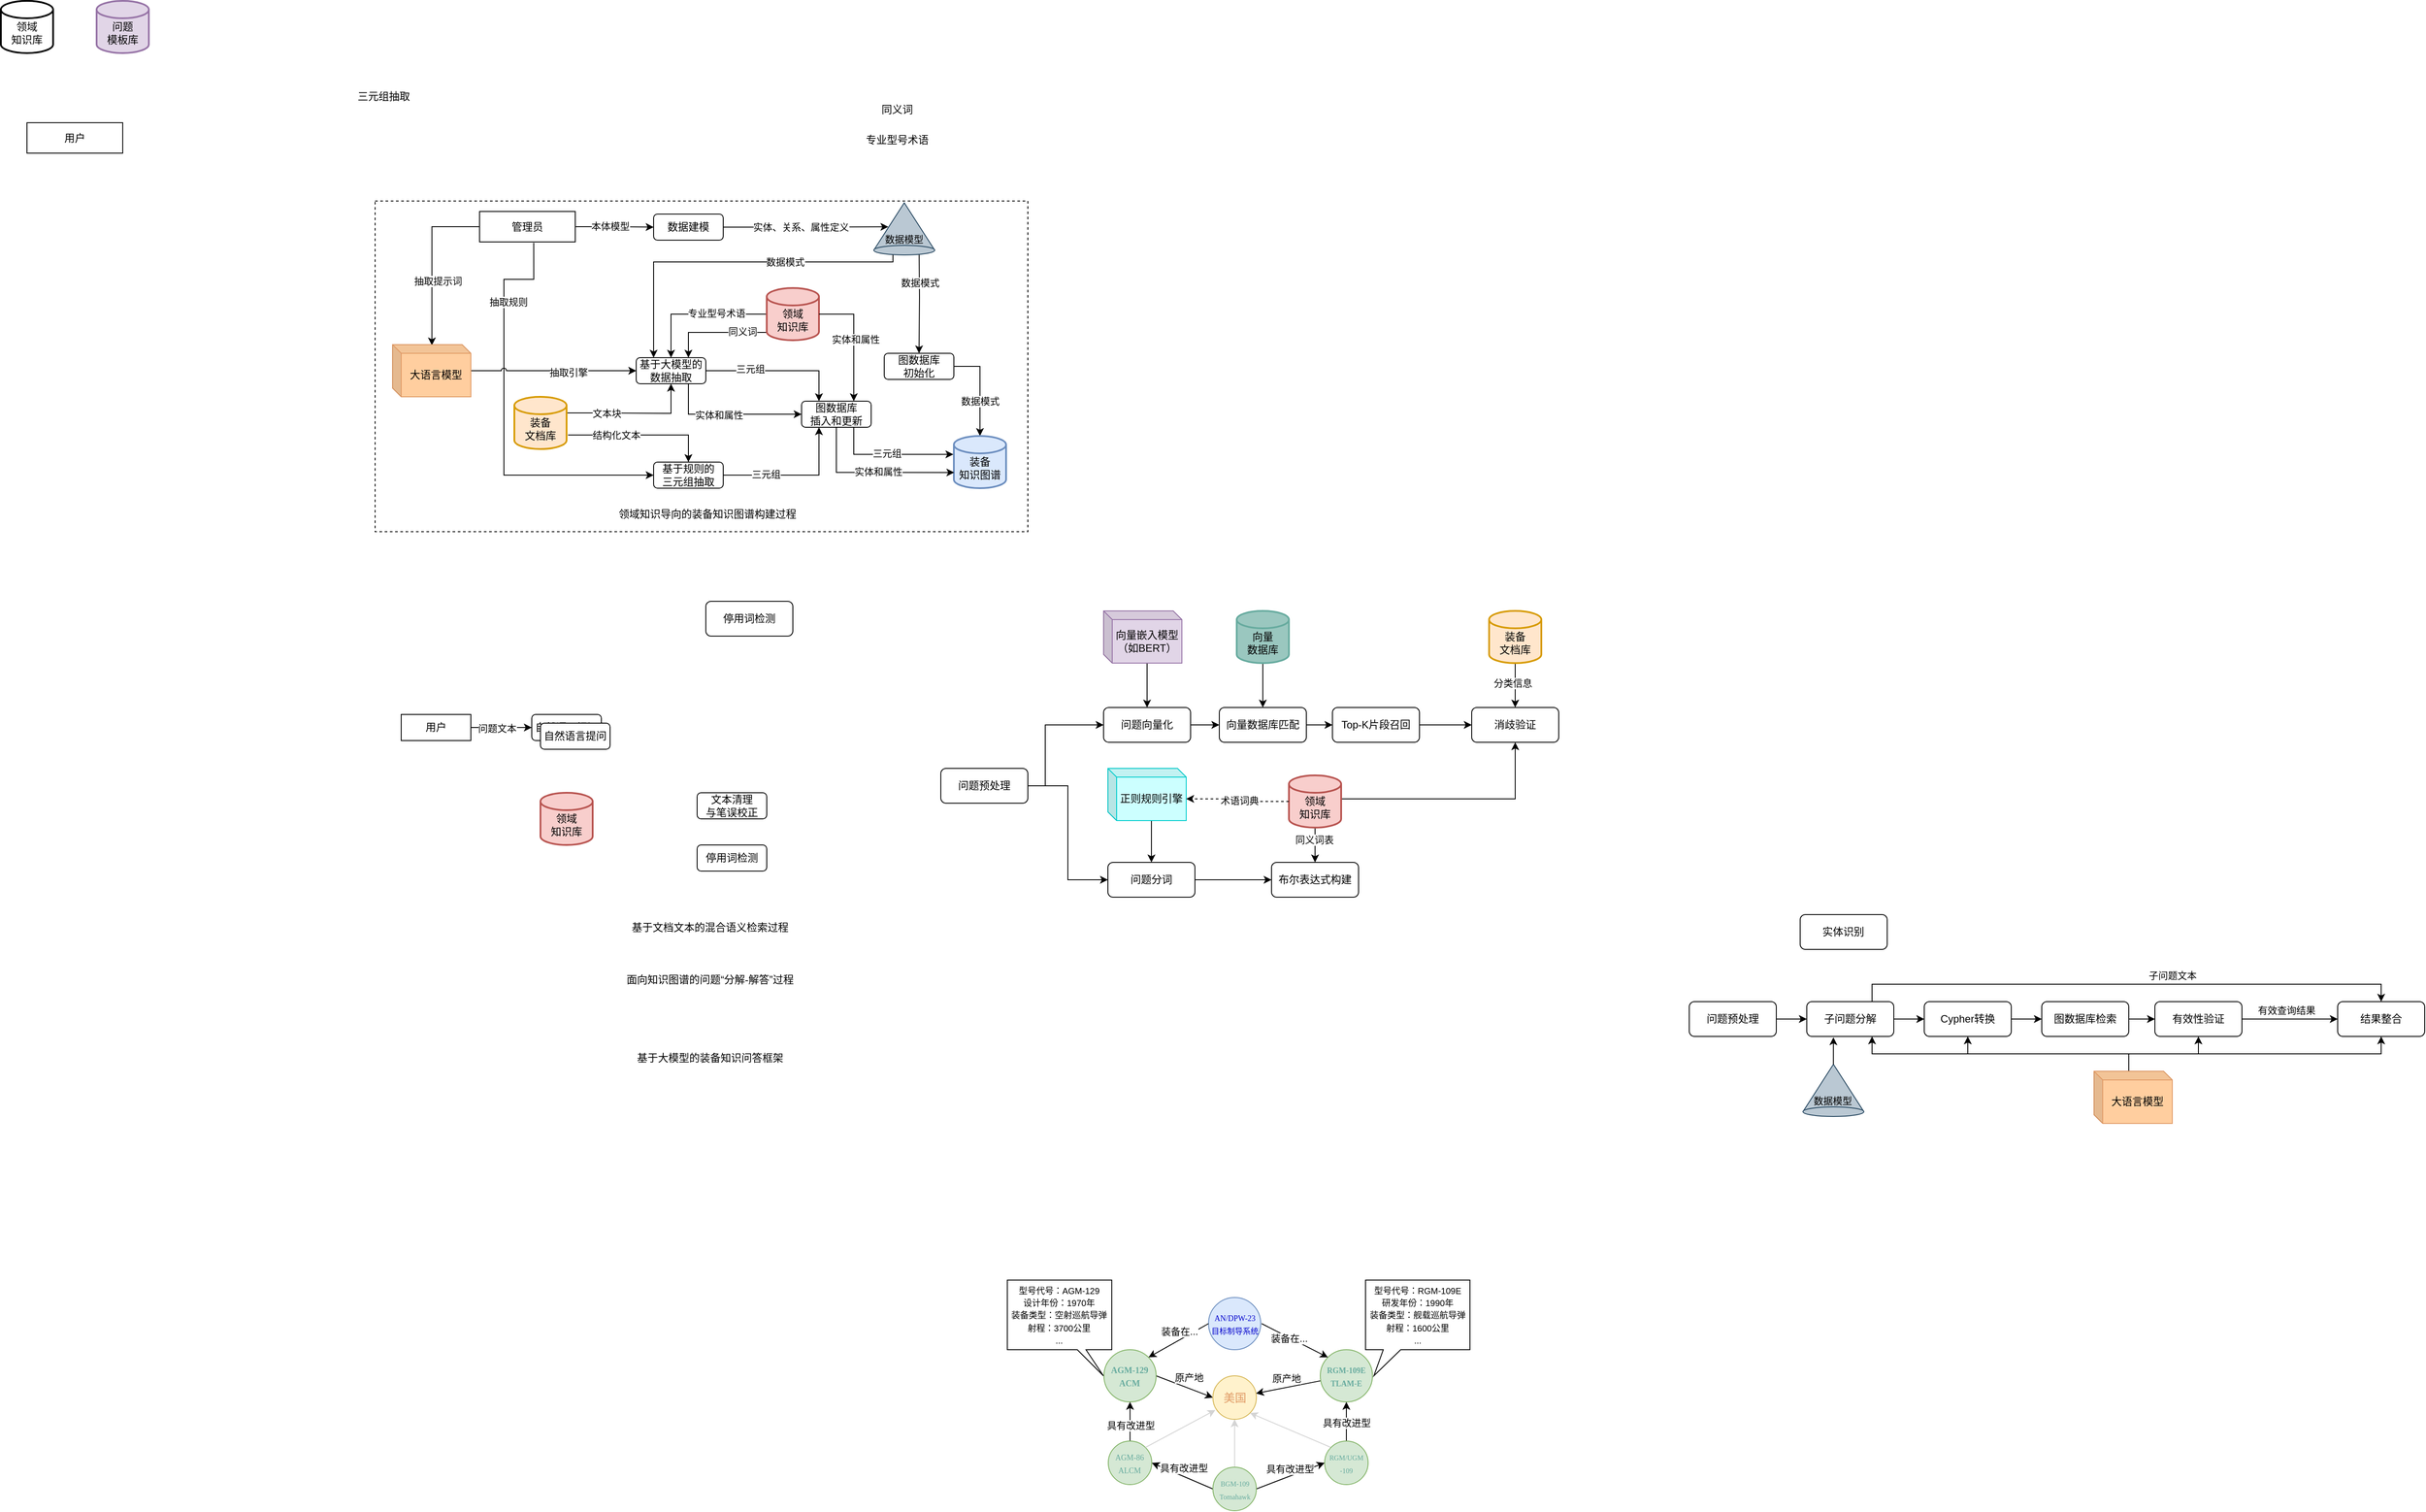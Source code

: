<mxfile version="26.1.1">
  <diagram name="第 1 页" id="mAQeCuffVy2qE_32JxzT">
    <mxGraphModel dx="1669" dy="523" grid="1" gridSize="10" guides="1" tooltips="1" connect="1" arrows="1" fold="1" page="1" pageScale="1" pageWidth="827" pageHeight="1169" math="0" shadow="0">
      <root>
        <mxCell id="0" />
        <mxCell id="1" parent="0" />
        <mxCell id="jH9_K3VRiRtCquy0PlLt-88" value="" style="rounded=0;whiteSpace=wrap;html=1;dashed=1;" parent="1" vertex="1">
          <mxGeometry x="-110" y="240" width="750" height="380" as="geometry" />
        </mxCell>
        <mxCell id="jH9_K3VRiRtCquy0PlLt-31" style="edgeStyle=orthogonalEdgeStyle;rounded=0;orthogonalLoop=1;jettySize=auto;html=1;exitX=0.5;exitY=0;exitDx=0;exitDy=0;exitPerimeter=0;" parent="1" edge="1">
          <mxGeometry relative="1" as="geometry">
            <mxPoint x="499.742" y="405" as="targetPoint" />
            <mxPoint x="500" y="405" as="sourcePoint" />
          </mxGeometry>
        </mxCell>
        <mxCell id="jH9_K3VRiRtCquy0PlLt-28" style="edgeStyle=orthogonalEdgeStyle;rounded=0;orthogonalLoop=1;jettySize=auto;html=1;exitX=0.75;exitY=1;exitDx=0;exitDy=0;entryX=0.5;entryY=0;entryDx=0;entryDy=0;" parent="1" target="jH9_K3VRiRtCquy0PlLt-34" edge="1">
          <mxGeometry relative="1" as="geometry">
            <mxPoint x="500" y="350" as="targetPoint" />
            <mxPoint x="515" y="285" as="sourcePoint" />
          </mxGeometry>
        </mxCell>
        <mxCell id="jH9_K3VRiRtCquy0PlLt-29" value="数据模式" style="edgeLabel;html=1;align=center;verticalAlign=middle;resizable=0;points=[];" parent="jH9_K3VRiRtCquy0PlLt-28" vertex="1" connectable="0">
          <mxGeometry x="-0.257" relative="1" as="geometry">
            <mxPoint as="offset" />
          </mxGeometry>
        </mxCell>
        <mxCell id="jH9_K3VRiRtCquy0PlLt-55" style="edgeStyle=orthogonalEdgeStyle;rounded=0;orthogonalLoop=1;jettySize=auto;html=1;exitX=0.25;exitY=1;exitDx=0;exitDy=0;" parent="1" target="jH9_K3VRiRtCquy0PlLt-37" edge="1">
          <mxGeometry relative="1" as="geometry">
            <Array as="points">
              <mxPoint x="485" y="310" />
              <mxPoint x="210" y="310" />
            </Array>
            <mxPoint x="485" y="285" as="sourcePoint" />
          </mxGeometry>
        </mxCell>
        <mxCell id="jH9_K3VRiRtCquy0PlLt-56" value="数据模式" style="edgeLabel;html=1;align=center;verticalAlign=middle;resizable=0;points=[];" parent="jH9_K3VRiRtCquy0PlLt-55" vertex="1" connectable="0">
          <mxGeometry x="0.169" y="-2" relative="1" as="geometry">
            <mxPoint x="90" y="2" as="offset" />
          </mxGeometry>
        </mxCell>
        <mxCell id="jH9_K3VRiRtCquy0PlLt-11" style="edgeStyle=orthogonalEdgeStyle;rounded=0;orthogonalLoop=1;jettySize=auto;html=1;exitX=1;exitY=0.5;exitDx=0;exitDy=0;entryX=0;entryY=0.5;entryDx=0;entryDy=0;" parent="1" source="jH9_K3VRiRtCquy0PlLt-8" target="jH9_K3VRiRtCquy0PlLt-9" edge="1">
          <mxGeometry relative="1" as="geometry" />
        </mxCell>
        <mxCell id="jH9_K3VRiRtCquy0PlLt-12" value="本体模型" style="edgeLabel;html=1;align=center;verticalAlign=middle;resizable=0;points=[];" parent="jH9_K3VRiRtCquy0PlLt-11" vertex="1" connectable="0">
          <mxGeometry x="-0.112" y="1" relative="1" as="geometry">
            <mxPoint as="offset" />
          </mxGeometry>
        </mxCell>
        <mxCell id="jH9_K3VRiRtCquy0PlLt-38" style="edgeStyle=orthogonalEdgeStyle;rounded=0;orthogonalLoop=1;jettySize=auto;html=1;exitX=0.566;exitY=1.027;exitDx=0;exitDy=0;entryX=0;entryY=0.5;entryDx=0;entryDy=0;exitPerimeter=0;" parent="1" source="jH9_K3VRiRtCquy0PlLt-8" target="jH9_K3VRiRtCquy0PlLt-36" edge="1">
          <mxGeometry relative="1" as="geometry">
            <Array as="points">
              <mxPoint x="72" y="330" />
              <mxPoint x="38" y="330" />
              <mxPoint x="38" y="555" />
            </Array>
          </mxGeometry>
        </mxCell>
        <mxCell id="jH9_K3VRiRtCquy0PlLt-39" value="抽取规则" style="edgeLabel;html=1;align=center;verticalAlign=middle;resizable=0;points=[];" parent="jH9_K3VRiRtCquy0PlLt-38" vertex="1" connectable="0">
          <mxGeometry x="-0.695" y="-2" relative="1" as="geometry">
            <mxPoint y="28" as="offset" />
          </mxGeometry>
        </mxCell>
        <mxCell id="jH9_K3VRiRtCquy0PlLt-52" style="edgeStyle=orthogonalEdgeStyle;rounded=0;orthogonalLoop=1;jettySize=auto;html=1;exitX=0;exitY=0.5;exitDx=0;exitDy=0;entryX=0.503;entryY=0.014;entryDx=0;entryDy=0;entryPerimeter=0;" parent="1" source="jH9_K3VRiRtCquy0PlLt-8" target="MLpCybdQ0Om36iigvZgF-69" edge="1">
          <mxGeometry relative="1" as="geometry">
            <Array as="points">
              <mxPoint x="-45" y="270" />
            </Array>
            <mxPoint x="-30" y="420" as="targetPoint" />
          </mxGeometry>
        </mxCell>
        <mxCell id="jH9_K3VRiRtCquy0PlLt-53" value="抽取提示词" style="edgeLabel;html=1;align=center;verticalAlign=middle;resizable=0;points=[];" parent="jH9_K3VRiRtCquy0PlLt-52" vertex="1" connectable="0">
          <mxGeometry x="-0.493" y="-1" relative="1" as="geometry">
            <mxPoint y="63" as="offset" />
          </mxGeometry>
        </mxCell>
        <mxCell id="jH9_K3VRiRtCquy0PlLt-8" value="管理员" style="rounded=0;whiteSpace=wrap;html=1;" parent="1" vertex="1">
          <mxGeometry x="10" y="252" width="110" height="35" as="geometry" />
        </mxCell>
        <mxCell id="jH9_K3VRiRtCquy0PlLt-16" style="edgeStyle=orthogonalEdgeStyle;rounded=0;orthogonalLoop=1;jettySize=auto;html=1;exitX=1;exitY=0.5;exitDx=0;exitDy=0;entryX=0.239;entryY=0.461;entryDx=0;entryDy=0;entryPerimeter=0;" parent="1" source="jH9_K3VRiRtCquy0PlLt-9" target="MLpCybdQ0Om36iigvZgF-71" edge="1">
          <mxGeometry relative="1" as="geometry">
            <mxPoint x="460" y="270" as="targetPoint" />
          </mxGeometry>
        </mxCell>
        <mxCell id="jH9_K3VRiRtCquy0PlLt-17" value="实体、关系、属性定义" style="edgeLabel;html=1;align=center;verticalAlign=middle;resizable=0;points=[];" parent="jH9_K3VRiRtCquy0PlLt-16" vertex="1" connectable="0">
          <mxGeometry x="-0.096" y="-1" relative="1" as="geometry">
            <mxPoint x="3" y="-1" as="offset" />
          </mxGeometry>
        </mxCell>
        <mxCell id="jH9_K3VRiRtCquy0PlLt-9" value="数据建模" style="rounded=1;whiteSpace=wrap;html=1;" parent="1" vertex="1">
          <mxGeometry x="210" y="255" width="80" height="30" as="geometry" />
        </mxCell>
        <mxCell id="jH9_K3VRiRtCquy0PlLt-40" style="edgeStyle=orthogonalEdgeStyle;rounded=0;orthogonalLoop=1;jettySize=auto;html=1;exitX=1.028;exitY=0.732;exitDx=0;exitDy=0;exitPerimeter=0;" parent="1" source="jH9_K3VRiRtCquy0PlLt-10" target="jH9_K3VRiRtCquy0PlLt-36" edge="1">
          <mxGeometry relative="1" as="geometry" />
        </mxCell>
        <mxCell id="jH9_K3VRiRtCquy0PlLt-41" value="结构化文本" style="edgeLabel;html=1;align=center;verticalAlign=middle;resizable=0;points=[];" parent="jH9_K3VRiRtCquy0PlLt-40" vertex="1" connectable="0">
          <mxGeometry x="-0.632" y="2" relative="1" as="geometry">
            <mxPoint x="24" y="2" as="offset" />
          </mxGeometry>
        </mxCell>
        <mxCell id="jH9_K3VRiRtCquy0PlLt-50" style="edgeStyle=orthogonalEdgeStyle;rounded=0;orthogonalLoop=1;jettySize=auto;html=1;exitX=1.007;exitY=0.308;exitDx=0;exitDy=0;exitPerimeter=0;entryX=0.5;entryY=1;entryDx=0;entryDy=0;" parent="1" source="jH9_K3VRiRtCquy0PlLt-10" target="jH9_K3VRiRtCquy0PlLt-37" edge="1">
          <mxGeometry relative="1" as="geometry">
            <Array as="points">
              <mxPoint x="150" y="484" />
              <mxPoint x="230" y="484" />
            </Array>
          </mxGeometry>
        </mxCell>
        <mxCell id="jH9_K3VRiRtCquy0PlLt-51" value="文本块" style="edgeLabel;html=1;align=center;verticalAlign=middle;resizable=0;points=[];" parent="jH9_K3VRiRtCquy0PlLt-50" vertex="1" connectable="0">
          <mxGeometry x="-0.413" relative="1" as="geometry">
            <mxPoint as="offset" />
          </mxGeometry>
        </mxCell>
        <mxCell id="jH9_K3VRiRtCquy0PlLt-10" value="&lt;div&gt;&lt;br&gt;&lt;/div&gt;&lt;div&gt;装备&lt;/div&gt;文档库" style="strokeWidth=2;html=1;shape=mxgraph.flowchart.database;whiteSpace=wrap;fillColor=#ffe6cc;strokeColor=#d79b00;" parent="1" vertex="1">
          <mxGeometry x="50" y="465" width="60" height="60" as="geometry" />
        </mxCell>
        <mxCell id="jH9_K3VRiRtCquy0PlLt-66" style="edgeStyle=orthogonalEdgeStyle;rounded=0;orthogonalLoop=1;jettySize=auto;html=1;exitX=0;exitY=0.85;exitDx=0;exitDy=0;exitPerimeter=0;entryX=0.75;entryY=0;entryDx=0;entryDy=0;" parent="1" source="jH9_K3VRiRtCquy0PlLt-18" target="jH9_K3VRiRtCquy0PlLt-37" edge="1">
          <mxGeometry relative="1" as="geometry" />
        </mxCell>
        <mxCell id="jH9_K3VRiRtCquy0PlLt-67" value="同义词" style="edgeLabel;html=1;align=center;verticalAlign=middle;resizable=0;points=[];" parent="jH9_K3VRiRtCquy0PlLt-66" vertex="1" connectable="0">
          <mxGeometry x="-0.52" y="-1" relative="1" as="geometry">
            <mxPoint as="offset" />
          </mxGeometry>
        </mxCell>
        <mxCell id="jH9_K3VRiRtCquy0PlLt-68" style="edgeStyle=orthogonalEdgeStyle;rounded=0;orthogonalLoop=1;jettySize=auto;html=1;exitX=0;exitY=0.5;exitDx=0;exitDy=0;exitPerimeter=0;entryX=0.5;entryY=0;entryDx=0;entryDy=0;" parent="1" source="jH9_K3VRiRtCquy0PlLt-18" target="jH9_K3VRiRtCquy0PlLt-37" edge="1">
          <mxGeometry relative="1" as="geometry" />
        </mxCell>
        <mxCell id="jH9_K3VRiRtCquy0PlLt-69" value="专业型号术语" style="edgeLabel;html=1;align=center;verticalAlign=middle;resizable=0;points=[];" parent="jH9_K3VRiRtCquy0PlLt-68" vertex="1" connectable="0">
          <mxGeometry x="-0.013" y="-3" relative="1" as="geometry">
            <mxPoint x="21" y="2" as="offset" />
          </mxGeometry>
        </mxCell>
        <mxCell id="jH9_K3VRiRtCquy0PlLt-18" value="&lt;div&gt;&lt;br&gt;&lt;/div&gt;&lt;div&gt;领域&lt;/div&gt;&lt;div&gt;知识库&lt;/div&gt;" style="strokeWidth=2;html=1;shape=mxgraph.flowchart.database;whiteSpace=wrap;fillColor=#f8cecc;strokeColor=#b85450;" parent="1" vertex="1">
          <mxGeometry x="340" y="340" width="60" height="60" as="geometry" />
        </mxCell>
        <mxCell id="jH9_K3VRiRtCquy0PlLt-19" value="同义词" style="text;html=1;align=center;verticalAlign=middle;whiteSpace=wrap;rounded=0;" parent="1" vertex="1">
          <mxGeometry x="460" y="120" width="60" height="30" as="geometry" />
        </mxCell>
        <mxCell id="jH9_K3VRiRtCquy0PlLt-20" value="专业型号术语" style="text;html=1;align=center;verticalAlign=middle;whiteSpace=wrap;rounded=0;" parent="1" vertex="1">
          <mxGeometry x="450" y="155" width="80" height="30" as="geometry" />
        </mxCell>
        <mxCell id="jH9_K3VRiRtCquy0PlLt-21" value="&lt;div&gt;&lt;br&gt;&lt;/div&gt;&lt;div&gt;领域&lt;/div&gt;&lt;div&gt;知识库&lt;/div&gt;" style="strokeWidth=2;html=1;shape=mxgraph.flowchart.database;whiteSpace=wrap;" parent="1" vertex="1">
          <mxGeometry x="-540" y="10" width="60" height="60" as="geometry" />
        </mxCell>
        <mxCell id="jH9_K3VRiRtCquy0PlLt-27" value="三元组抽取" style="text;html=1;align=center;verticalAlign=middle;whiteSpace=wrap;rounded=0;" parent="1" vertex="1">
          <mxGeometry x="-140" y="105" width="80" height="30" as="geometry" />
        </mxCell>
        <mxCell id="jH9_K3VRiRtCquy0PlLt-30" value="&lt;div&gt;&lt;br&gt;&lt;/div&gt;&lt;div&gt;&lt;span style=&quot;background-color: transparent; color: light-dark(rgb(0, 0, 0), rgb(255, 255, 255));&quot;&gt;问题&lt;/span&gt;&lt;/div&gt;&lt;div&gt;&lt;span style=&quot;background-color: transparent; color: light-dark(rgb(0, 0, 0), rgb(255, 255, 255));&quot;&gt;模板库&lt;/span&gt;&lt;/div&gt;" style="strokeWidth=2;html=1;shape=mxgraph.flowchart.database;whiteSpace=wrap;fillColor=#e1d5e7;strokeColor=#9673a6;" parent="1" vertex="1">
          <mxGeometry x="-430" y="10" width="60" height="60" as="geometry" />
        </mxCell>
        <mxCell id="jH9_K3VRiRtCquy0PlLt-34" value="图数据库&lt;div&gt;初始化&lt;/div&gt;" style="rounded=1;whiteSpace=wrap;html=1;" parent="1" vertex="1">
          <mxGeometry x="475" y="415" width="80" height="30" as="geometry" />
        </mxCell>
        <mxCell id="jH9_K3VRiRtCquy0PlLt-36" value="基于规则的&lt;div&gt;三元组抽取&lt;/div&gt;" style="rounded=1;whiteSpace=wrap;html=1;" parent="1" vertex="1">
          <mxGeometry x="210" y="540" width="80" height="30" as="geometry" />
        </mxCell>
        <mxCell id="jH9_K3VRiRtCquy0PlLt-37" value="基于大模型的&lt;div&gt;数据抽取&lt;/div&gt;" style="rounded=1;whiteSpace=wrap;html=1;" parent="1" vertex="1">
          <mxGeometry x="190" y="420" width="80" height="30" as="geometry" />
        </mxCell>
        <mxCell id="jH9_K3VRiRtCquy0PlLt-72" style="edgeStyle=orthogonalEdgeStyle;rounded=0;orthogonalLoop=1;jettySize=auto;html=1;entryX=0;entryY=0.5;entryDx=0;entryDy=0;jumpStyle=arc;" parent="1" source="MLpCybdQ0Om36iigvZgF-69" target="jH9_K3VRiRtCquy0PlLt-37" edge="1">
          <mxGeometry relative="1" as="geometry">
            <mxPoint x="-10" y="435" as="sourcePoint" />
          </mxGeometry>
        </mxCell>
        <mxCell id="jH9_K3VRiRtCquy0PlLt-73" value="抽取引擎" style="edgeLabel;html=1;align=center;verticalAlign=middle;resizable=0;points=[];" parent="jH9_K3VRiRtCquy0PlLt-72" vertex="1" connectable="0">
          <mxGeometry x="0.177" y="-2" relative="1" as="geometry">
            <mxPoint as="offset" />
          </mxGeometry>
        </mxCell>
        <mxCell id="jH9_K3VRiRtCquy0PlLt-57" style="edgeStyle=orthogonalEdgeStyle;rounded=0;orthogonalLoop=1;jettySize=auto;html=1;exitX=1;exitY=0.5;exitDx=0;exitDy=0;entryX=0.25;entryY=1;entryDx=0;entryDy=0;" parent="1" source="jH9_K3VRiRtCquy0PlLt-36" target="jH9_K3VRiRtCquy0PlLt-74" edge="1">
          <mxGeometry relative="1" as="geometry">
            <mxPoint x="424.16" y="512.24" as="targetPoint" />
          </mxGeometry>
        </mxCell>
        <mxCell id="jH9_K3VRiRtCquy0PlLt-62" value="三元组" style="edgeLabel;html=1;align=center;verticalAlign=middle;resizable=0;points=[];" parent="jH9_K3VRiRtCquy0PlLt-57" vertex="1" connectable="0">
          <mxGeometry x="-0.414" y="1" relative="1" as="geometry">
            <mxPoint as="offset" />
          </mxGeometry>
        </mxCell>
        <mxCell id="jH9_K3VRiRtCquy0PlLt-58" style="edgeStyle=orthogonalEdgeStyle;rounded=0;orthogonalLoop=1;jettySize=auto;html=1;exitX=1;exitY=0.5;exitDx=0;exitDy=0;entryX=0.25;entryY=0;entryDx=0;entryDy=0;" parent="1" source="jH9_K3VRiRtCquy0PlLt-37" target="jH9_K3VRiRtCquy0PlLt-74" edge="1">
          <mxGeometry relative="1" as="geometry">
            <mxPoint x="422.9" y="458.48" as="targetPoint" />
            <Array as="points">
              <mxPoint x="400" y="435" />
            </Array>
          </mxGeometry>
        </mxCell>
        <mxCell id="jH9_K3VRiRtCquy0PlLt-59" value="三元组" style="edgeLabel;html=1;align=center;verticalAlign=middle;resizable=0;points=[];" parent="jH9_K3VRiRtCquy0PlLt-58" vertex="1" connectable="0">
          <mxGeometry x="-0.39" y="2" relative="1" as="geometry">
            <mxPoint as="offset" />
          </mxGeometry>
        </mxCell>
        <mxCell id="jH9_K3VRiRtCquy0PlLt-60" style="edgeStyle=orthogonalEdgeStyle;rounded=0;orthogonalLoop=1;jettySize=auto;html=1;exitX=0.75;exitY=1;exitDx=0;exitDy=0;entryX=0;entryY=0.5;entryDx=0;entryDy=0;" parent="1" source="jH9_K3VRiRtCquy0PlLt-37" target="jH9_K3VRiRtCquy0PlLt-74" edge="1">
          <mxGeometry relative="1" as="geometry">
            <mxPoint x="390" y="485" as="targetPoint" />
            <Array as="points">
              <mxPoint x="250" y="485" />
            </Array>
          </mxGeometry>
        </mxCell>
        <mxCell id="jH9_K3VRiRtCquy0PlLt-61" value="实体和属性" style="edgeLabel;html=1;align=center;verticalAlign=middle;resizable=0;points=[];" parent="jH9_K3VRiRtCquy0PlLt-60" vertex="1" connectable="0">
          <mxGeometry x="-0.149" y="-1" relative="1" as="geometry">
            <mxPoint as="offset" />
          </mxGeometry>
        </mxCell>
        <mxCell id="jH9_K3VRiRtCquy0PlLt-63" style="edgeStyle=orthogonalEdgeStyle;rounded=0;orthogonalLoop=1;jettySize=auto;html=1;exitX=1;exitY=0.5;exitDx=0;exitDy=0;entryX=0.5;entryY=0;entryDx=0;entryDy=0;entryPerimeter=0;" parent="1" source="jH9_K3VRiRtCquy0PlLt-34" target="jH9_K3VRiRtCquy0PlLt-75" edge="1">
          <mxGeometry relative="1" as="geometry">
            <mxPoint x="470" y="485" as="targetPoint" />
          </mxGeometry>
        </mxCell>
        <mxCell id="jH9_K3VRiRtCquy0PlLt-64" value="数据模式" style="edgeLabel;html=1;align=center;verticalAlign=middle;resizable=0;points=[];" parent="jH9_K3VRiRtCquy0PlLt-63" vertex="1" connectable="0">
          <mxGeometry x="-0.527" relative="1" as="geometry">
            <mxPoint x="4" y="40" as="offset" />
          </mxGeometry>
        </mxCell>
        <mxCell id="jH9_K3VRiRtCquy0PlLt-70" style="edgeStyle=orthogonalEdgeStyle;rounded=0;orthogonalLoop=1;jettySize=auto;html=1;exitX=1;exitY=0.5;exitDx=0;exitDy=0;exitPerimeter=0;entryX=0.75;entryY=0;entryDx=0;entryDy=0;" parent="1" source="jH9_K3VRiRtCquy0PlLt-18" target="jH9_K3VRiRtCquy0PlLt-74" edge="1">
          <mxGeometry relative="1" as="geometry">
            <mxPoint x="449.36" y="455.96" as="targetPoint" />
          </mxGeometry>
        </mxCell>
        <mxCell id="jH9_K3VRiRtCquy0PlLt-71" value="实体和属性" style="edgeLabel;html=1;align=center;verticalAlign=middle;resizable=0;points=[];" parent="jH9_K3VRiRtCquy0PlLt-70" vertex="1" connectable="0">
          <mxGeometry x="-0.013" y="2" relative="1" as="geometry">
            <mxPoint as="offset" />
          </mxGeometry>
        </mxCell>
        <mxCell id="jH9_K3VRiRtCquy0PlLt-74" value="图数据库&lt;div&gt;插入和更新&lt;/div&gt;" style="rounded=1;whiteSpace=wrap;html=1;" parent="1" vertex="1">
          <mxGeometry x="380" y="470" width="80" height="30" as="geometry" />
        </mxCell>
        <mxCell id="jH9_K3VRiRtCquy0PlLt-75" value="&lt;div&gt;&lt;br&gt;&lt;/div&gt;&lt;div&gt;装备&lt;/div&gt;知识图谱" style="strokeWidth=2;html=1;shape=mxgraph.flowchart.database;whiteSpace=wrap;fillColor=#dae8fc;strokeColor=#6c8ebf;" parent="1" vertex="1">
          <mxGeometry x="555" y="510" width="60" height="60" as="geometry" />
        </mxCell>
        <mxCell id="jH9_K3VRiRtCquy0PlLt-76" style="edgeStyle=orthogonalEdgeStyle;rounded=0;orthogonalLoop=1;jettySize=auto;html=1;exitX=0.75;exitY=1;exitDx=0;exitDy=0;entryX=-0.01;entryY=0.352;entryDx=0;entryDy=0;entryPerimeter=0;" parent="1" source="jH9_K3VRiRtCquy0PlLt-74" target="jH9_K3VRiRtCquy0PlLt-75" edge="1">
          <mxGeometry relative="1" as="geometry" />
        </mxCell>
        <mxCell id="jH9_K3VRiRtCquy0PlLt-77" value="三元组" style="edgeLabel;html=1;align=center;verticalAlign=middle;resizable=0;points=[];" parent="jH9_K3VRiRtCquy0PlLt-76" vertex="1" connectable="0">
          <mxGeometry x="-0.067" y="3" relative="1" as="geometry">
            <mxPoint x="1" y="2" as="offset" />
          </mxGeometry>
        </mxCell>
        <mxCell id="jH9_K3VRiRtCquy0PlLt-78" style="edgeStyle=orthogonalEdgeStyle;rounded=0;orthogonalLoop=1;jettySize=auto;html=1;exitX=0.5;exitY=1;exitDx=0;exitDy=0;entryX=0.008;entryY=0.699;entryDx=0;entryDy=0;entryPerimeter=0;" parent="1" source="jH9_K3VRiRtCquy0PlLt-74" target="jH9_K3VRiRtCquy0PlLt-75" edge="1">
          <mxGeometry relative="1" as="geometry" />
        </mxCell>
        <mxCell id="jH9_K3VRiRtCquy0PlLt-79" value="实体和属性" style="edgeLabel;html=1;align=center;verticalAlign=middle;resizable=0;points=[];" parent="jH9_K3VRiRtCquy0PlLt-78" vertex="1" connectable="0">
          <mxGeometry x="0.052" y="3" relative="1" as="geometry">
            <mxPoint x="1" y="2" as="offset" />
          </mxGeometry>
        </mxCell>
        <mxCell id="jH9_K3VRiRtCquy0PlLt-80" value="用户" style="rounded=0;whiteSpace=wrap;html=1;" parent="1" vertex="1">
          <mxGeometry x="-510" y="150" width="110" height="35" as="geometry" />
        </mxCell>
        <mxCell id="jH9_K3VRiRtCquy0PlLt-86" style="edgeStyle=orthogonalEdgeStyle;rounded=0;orthogonalLoop=1;jettySize=auto;html=1;exitX=1;exitY=0.5;exitDx=0;exitDy=0;entryX=0;entryY=0.5;entryDx=0;entryDy=0;" parent="1" source="jH9_K3VRiRtCquy0PlLt-81" target="jH9_K3VRiRtCquy0PlLt-85" edge="1">
          <mxGeometry relative="1" as="geometry" />
        </mxCell>
        <mxCell id="jH9_K3VRiRtCquy0PlLt-87" value="问题文本" style="edgeLabel;html=1;align=center;verticalAlign=middle;resizable=0;points=[];" parent="jH9_K3VRiRtCquy0PlLt-86" vertex="1" connectable="0">
          <mxGeometry x="-0.157" y="-1" relative="1" as="geometry">
            <mxPoint as="offset" />
          </mxGeometry>
        </mxCell>
        <mxCell id="jH9_K3VRiRtCquy0PlLt-81" value="用户" style="rounded=0;whiteSpace=wrap;html=1;" parent="1" vertex="1">
          <mxGeometry x="-80" y="830" width="80" height="30" as="geometry" />
        </mxCell>
        <mxCell id="jH9_K3VRiRtCquy0PlLt-85" value="自然语言提问" style="rounded=1;whiteSpace=wrap;html=1;" parent="1" vertex="1">
          <mxGeometry x="70" y="830" width="80" height="30" as="geometry" />
        </mxCell>
        <mxCell id="jH9_K3VRiRtCquy0PlLt-89" value="领域知识导向的装备知识图谱构建过程" style="text;html=1;align=center;verticalAlign=middle;whiteSpace=wrap;rounded=0;" parent="1" vertex="1">
          <mxGeometry x="167" y="585" width="210" height="30" as="geometry" />
        </mxCell>
        <mxCell id="jH9_K3VRiRtCquy0PlLt-90" value="基于文档文本的混合语义检索过程" style="text;html=1;align=center;verticalAlign=middle;whiteSpace=wrap;rounded=0;" parent="1" vertex="1">
          <mxGeometry x="170" y="1060" width="210" height="30" as="geometry" />
        </mxCell>
        <mxCell id="jH9_K3VRiRtCquy0PlLt-91" value="面向知识图谱的问题“分解-解答”过程" style="text;html=1;align=center;verticalAlign=middle;whiteSpace=wrap;rounded=0;" parent="1" vertex="1">
          <mxGeometry x="170" y="1120" width="210" height="30" as="geometry" />
        </mxCell>
        <mxCell id="jH9_K3VRiRtCquy0PlLt-92" value="基于大模型的装备知识问答框架" style="text;html=1;align=center;verticalAlign=middle;whiteSpace=wrap;rounded=0;" parent="1" vertex="1">
          <mxGeometry x="170" y="1210" width="210" height="30" as="geometry" />
        </mxCell>
        <mxCell id="jH9_K3VRiRtCquy0PlLt-93" value="&lt;div&gt;&lt;br&gt;&lt;/div&gt;&lt;div&gt;领域&lt;/div&gt;&lt;div&gt;知识库&lt;/div&gt;" style="strokeWidth=2;html=1;shape=mxgraph.flowchart.database;whiteSpace=wrap;fillColor=#f8cecc;strokeColor=#b85450;" parent="1" vertex="1">
          <mxGeometry x="80" y="920" width="60" height="60" as="geometry" />
        </mxCell>
        <mxCell id="jH9_K3VRiRtCquy0PlLt-105" style="edgeStyle=orthogonalEdgeStyle;rounded=0;orthogonalLoop=1;jettySize=auto;html=1;exitX=1;exitY=0.5;exitDx=0;exitDy=0;entryX=0;entryY=0.5;entryDx=0;entryDy=0;" parent="1" source="jH9_K3VRiRtCquy0PlLt-94" target="jH9_K3VRiRtCquy0PlLt-100" edge="1">
          <mxGeometry relative="1" as="geometry">
            <Array as="points">
              <mxPoint x="660" y="912" />
              <mxPoint x="660" y="842" />
            </Array>
          </mxGeometry>
        </mxCell>
        <mxCell id="jH9_K3VRiRtCquy0PlLt-120" style="edgeStyle=orthogonalEdgeStyle;rounded=0;orthogonalLoop=1;jettySize=auto;html=1;exitX=1;exitY=0.5;exitDx=0;exitDy=0;entryX=0;entryY=0.5;entryDx=0;entryDy=0;" parent="1" source="jH9_K3VRiRtCquy0PlLt-94" target="jH9_K3VRiRtCquy0PlLt-116" edge="1">
          <mxGeometry relative="1" as="geometry" />
        </mxCell>
        <mxCell id="jH9_K3VRiRtCquy0PlLt-94" value="问题预处理" style="rounded=1;whiteSpace=wrap;html=1;" parent="1" vertex="1">
          <mxGeometry x="540" y="892" width="100" height="40" as="geometry" />
        </mxCell>
        <mxCell id="jH9_K3VRiRtCquy0PlLt-95" value="&lt;span style=&quot;background-color: transparent; color: light-dark(rgb(0, 0, 0), rgb(255, 255, 255));&quot;&gt;停用词检测&lt;/span&gt;" style="rounded=1;whiteSpace=wrap;html=1;" parent="1" vertex="1">
          <mxGeometry x="270" y="700" width="100" height="40" as="geometry" />
        </mxCell>
        <mxCell id="jH9_K3VRiRtCquy0PlLt-97" value="文本清理&lt;div&gt;与笔误校正&lt;/div&gt;" style="rounded=1;whiteSpace=wrap;html=1;" parent="1" vertex="1">
          <mxGeometry x="260" y="920" width="80" height="30" as="geometry" />
        </mxCell>
        <mxCell id="jH9_K3VRiRtCquy0PlLt-98" value="停用词检测" style="rounded=1;whiteSpace=wrap;html=1;" parent="1" vertex="1">
          <mxGeometry x="260" y="980" width="80" height="30" as="geometry" />
        </mxCell>
        <mxCell id="jH9_K3VRiRtCquy0PlLt-99" value="自然语言提问" style="rounded=1;whiteSpace=wrap;html=1;" parent="1" vertex="1">
          <mxGeometry x="80" y="840" width="80" height="30" as="geometry" />
        </mxCell>
        <mxCell id="jH9_K3VRiRtCquy0PlLt-109" style="edgeStyle=orthogonalEdgeStyle;rounded=0;orthogonalLoop=1;jettySize=auto;html=1;exitX=1;exitY=0.5;exitDx=0;exitDy=0;" parent="1" source="jH9_K3VRiRtCquy0PlLt-100" target="jH9_K3VRiRtCquy0PlLt-101" edge="1">
          <mxGeometry relative="1" as="geometry" />
        </mxCell>
        <mxCell id="jH9_K3VRiRtCquy0PlLt-100" value="问题向量化" style="rounded=1;whiteSpace=wrap;html=1;" parent="1" vertex="1">
          <mxGeometry x="727" y="822" width="100" height="40" as="geometry" />
        </mxCell>
        <mxCell id="jH9_K3VRiRtCquy0PlLt-110" style="edgeStyle=orthogonalEdgeStyle;rounded=0;orthogonalLoop=1;jettySize=auto;html=1;exitX=1;exitY=0.5;exitDx=0;exitDy=0;" parent="1" source="jH9_K3VRiRtCquy0PlLt-101" target="jH9_K3VRiRtCquy0PlLt-102" edge="1">
          <mxGeometry relative="1" as="geometry" />
        </mxCell>
        <mxCell id="jH9_K3VRiRtCquy0PlLt-101" value="向量数据库匹配" style="rounded=1;whiteSpace=wrap;html=1;" parent="1" vertex="1">
          <mxGeometry x="860" y="822" width="100" height="40" as="geometry" />
        </mxCell>
        <mxCell id="jH9_K3VRiRtCquy0PlLt-113" style="edgeStyle=orthogonalEdgeStyle;rounded=0;orthogonalLoop=1;jettySize=auto;html=1;exitX=1;exitY=0.5;exitDx=0;exitDy=0;" parent="1" source="jH9_K3VRiRtCquy0PlLt-102" target="jH9_K3VRiRtCquy0PlLt-103" edge="1">
          <mxGeometry relative="1" as="geometry" />
        </mxCell>
        <mxCell id="jH9_K3VRiRtCquy0PlLt-102" value="Top-K片段召回" style="rounded=1;whiteSpace=wrap;html=1;" parent="1" vertex="1">
          <mxGeometry x="990" y="822" width="100" height="40" as="geometry" />
        </mxCell>
        <mxCell id="jH9_K3VRiRtCquy0PlLt-103" value="消歧验证" style="rounded=1;whiteSpace=wrap;html=1;" parent="1" vertex="1">
          <mxGeometry x="1150" y="822" width="100" height="40" as="geometry" />
        </mxCell>
        <mxCell id="jH9_K3VRiRtCquy0PlLt-119" style="edgeStyle=orthogonalEdgeStyle;rounded=0;orthogonalLoop=1;jettySize=auto;html=1;exitX=1;exitY=0.5;exitDx=0;exitDy=0;exitPerimeter=0;entryX=0.5;entryY=1;entryDx=0;entryDy=0;" parent="1" source="jH9_K3VRiRtCquy0PlLt-104" target="jH9_K3VRiRtCquy0PlLt-103" edge="1">
          <mxGeometry relative="1" as="geometry">
            <Array as="points">
              <mxPoint x="1200" y="927" />
            </Array>
          </mxGeometry>
        </mxCell>
        <mxCell id="MLpCybdQ0Om36iigvZgF-6" style="edgeStyle=orthogonalEdgeStyle;rounded=0;orthogonalLoop=1;jettySize=auto;html=1;exitX=0.5;exitY=1;exitDx=0;exitDy=0;exitPerimeter=0;entryX=0.5;entryY=0;entryDx=0;entryDy=0;" parent="1" source="jH9_K3VRiRtCquy0PlLt-104" target="MLpCybdQ0Om36iigvZgF-4" edge="1">
          <mxGeometry relative="1" as="geometry">
            <mxPoint x="970" y="970" as="sourcePoint" />
          </mxGeometry>
        </mxCell>
        <mxCell id="MLpCybdQ0Om36iigvZgF-7" value="同义词表" style="edgeLabel;html=1;align=center;verticalAlign=middle;resizable=0;points=[];" parent="MLpCybdQ0Om36iigvZgF-6" vertex="1" connectable="0">
          <mxGeometry x="-0.311" y="-1" relative="1" as="geometry">
            <mxPoint as="offset" />
          </mxGeometry>
        </mxCell>
        <mxCell id="jH9_K3VRiRtCquy0PlLt-104" value="&lt;div&gt;&lt;br&gt;&lt;/div&gt;&lt;div&gt;领域&lt;/div&gt;&lt;div&gt;知识库&lt;/div&gt;" style="strokeWidth=2;html=1;shape=mxgraph.flowchart.database;whiteSpace=wrap;fillColor=#f8cecc;strokeColor=#b85450;" parent="1" vertex="1">
          <mxGeometry x="940" y="900" width="60" height="60" as="geometry" />
        </mxCell>
        <mxCell id="jH9_K3VRiRtCquy0PlLt-108" style="edgeStyle=orthogonalEdgeStyle;rounded=0;orthogonalLoop=1;jettySize=auto;html=1;exitX=0;exitY=0;exitDx=50;exitDy=60;exitPerimeter=0;entryX=0.5;entryY=0;entryDx=0;entryDy=0;" parent="1" source="jH9_K3VRiRtCquy0PlLt-107" target="jH9_K3VRiRtCquy0PlLt-100" edge="1">
          <mxGeometry relative="1" as="geometry" />
        </mxCell>
        <mxCell id="jH9_K3VRiRtCquy0PlLt-107" value="向量嵌入模型&lt;div&gt;（如BERT）&lt;/div&gt;" style="shape=cube;whiteSpace=wrap;html=1;boundedLbl=1;backgroundOutline=1;darkOpacity=0.05;darkOpacity2=0.1;size=10;fillColor=#e1d5e7;strokeColor=#9673a6;" parent="1" vertex="1">
          <mxGeometry x="727" y="711" width="90" height="60" as="geometry" />
        </mxCell>
        <mxCell id="jH9_K3VRiRtCquy0PlLt-112" style="edgeStyle=orthogonalEdgeStyle;rounded=0;orthogonalLoop=1;jettySize=auto;html=1;exitX=0.5;exitY=1;exitDx=0;exitDy=0;exitPerimeter=0;entryX=0.5;entryY=0;entryDx=0;entryDy=0;" parent="1" source="jH9_K3VRiRtCquy0PlLt-111" target="jH9_K3VRiRtCquy0PlLt-101" edge="1">
          <mxGeometry relative="1" as="geometry" />
        </mxCell>
        <mxCell id="jH9_K3VRiRtCquy0PlLt-111" value="&lt;div&gt;&lt;br&gt;&lt;/div&gt;&lt;div&gt;向量&lt;/div&gt;&lt;div&gt;数据库&lt;/div&gt;" style="strokeWidth=2;html=1;shape=mxgraph.flowchart.database;whiteSpace=wrap;fillColor=#9AC7BF;strokeColor=#67AB9F;" parent="1" vertex="1">
          <mxGeometry x="880" y="711" width="60" height="60" as="geometry" />
        </mxCell>
        <mxCell id="MLpCybdQ0Om36iigvZgF-5" style="edgeStyle=orthogonalEdgeStyle;rounded=0;orthogonalLoop=1;jettySize=auto;html=1;exitX=1;exitY=0.5;exitDx=0;exitDy=0;entryX=0;entryY=0.5;entryDx=0;entryDy=0;" parent="1" source="jH9_K3VRiRtCquy0PlLt-116" target="MLpCybdQ0Om36iigvZgF-4" edge="1">
          <mxGeometry relative="1" as="geometry" />
        </mxCell>
        <mxCell id="jH9_K3VRiRtCquy0PlLt-116" value="问题分词" style="rounded=1;whiteSpace=wrap;html=1;" parent="1" vertex="1">
          <mxGeometry x="732" y="1000" width="100" height="40" as="geometry" />
        </mxCell>
        <mxCell id="MLpCybdQ0Om36iigvZgF-1" style="edgeStyle=orthogonalEdgeStyle;rounded=0;orthogonalLoop=1;jettySize=auto;html=1;exitX=0;exitY=0;exitDx=50;exitDy=60;exitPerimeter=0;" parent="1" source="jH9_K3VRiRtCquy0PlLt-118" target="jH9_K3VRiRtCquy0PlLt-116" edge="1">
          <mxGeometry relative="1" as="geometry" />
        </mxCell>
        <mxCell id="jH9_K3VRiRtCquy0PlLt-118" value="正则规则引擎" style="shape=cube;whiteSpace=wrap;html=1;boundedLbl=1;backgroundOutline=1;darkOpacity=0.05;darkOpacity2=0.1;size=10;fillColor=#CCFFFF;strokeColor=#00CCCC;" parent="1" vertex="1">
          <mxGeometry x="732" y="892" width="90" height="60" as="geometry" />
        </mxCell>
        <mxCell id="jH9_K3VRiRtCquy0PlLt-124" style="edgeStyle=orthogonalEdgeStyle;rounded=0;orthogonalLoop=1;jettySize=auto;html=1;exitX=0.5;exitY=1;exitDx=0;exitDy=0;exitPerimeter=0;entryX=0.5;entryY=0;entryDx=0;entryDy=0;" parent="1" source="jH9_K3VRiRtCquy0PlLt-123" target="jH9_K3VRiRtCquy0PlLt-103" edge="1">
          <mxGeometry relative="1" as="geometry" />
        </mxCell>
        <mxCell id="jH9_K3VRiRtCquy0PlLt-125" value="分类信息" style="edgeLabel;html=1;align=center;verticalAlign=middle;resizable=0;points=[];" parent="jH9_K3VRiRtCquy0PlLt-124" vertex="1" connectable="0">
          <mxGeometry x="-0.154" y="-3" relative="1" as="geometry">
            <mxPoint y="1" as="offset" />
          </mxGeometry>
        </mxCell>
        <mxCell id="jH9_K3VRiRtCquy0PlLt-123" value="&lt;div&gt;&lt;br&gt;&lt;/div&gt;&lt;div&gt;装备&lt;/div&gt;文档库" style="strokeWidth=2;html=1;shape=mxgraph.flowchart.database;whiteSpace=wrap;fillColor=#ffe6cc;strokeColor=#d79b00;" parent="1" vertex="1">
          <mxGeometry x="1170" y="711" width="60" height="60" as="geometry" />
        </mxCell>
        <mxCell id="MLpCybdQ0Om36iigvZgF-2" style="edgeStyle=orthogonalEdgeStyle;rounded=0;orthogonalLoop=1;jettySize=auto;html=1;exitX=0;exitY=0.5;exitDx=0;exitDy=0;exitPerimeter=0;entryX=0;entryY=0;entryDx=90;entryDy=35;entryPerimeter=0;dashed=1;" parent="1" source="jH9_K3VRiRtCquy0PlLt-104" target="jH9_K3VRiRtCquy0PlLt-118" edge="1">
          <mxGeometry relative="1" as="geometry" />
        </mxCell>
        <mxCell id="MLpCybdQ0Om36iigvZgF-3" value="术语词典" style="edgeLabel;html=1;align=center;verticalAlign=middle;resizable=0;points=[];" parent="MLpCybdQ0Om36iigvZgF-2" vertex="1" connectable="0">
          <mxGeometry x="-0.06" y="-1" relative="1" as="geometry">
            <mxPoint as="offset" />
          </mxGeometry>
        </mxCell>
        <mxCell id="MLpCybdQ0Om36iigvZgF-4" value="布尔表达式构建" style="rounded=1;whiteSpace=wrap;html=1;" parent="1" vertex="1">
          <mxGeometry x="920" y="1000" width="100" height="40" as="geometry" />
        </mxCell>
        <mxCell id="MLpCybdQ0Om36iigvZgF-12" style="edgeStyle=orthogonalEdgeStyle;rounded=0;orthogonalLoop=1;jettySize=auto;html=1;exitX=1;exitY=0.5;exitDx=0;exitDy=0;" parent="1" source="MLpCybdQ0Om36iigvZgF-9" target="MLpCybdQ0Om36iigvZgF-11" edge="1">
          <mxGeometry relative="1" as="geometry" />
        </mxCell>
        <mxCell id="MLpCybdQ0Om36iigvZgF-9" value="问题预处理" style="rounded=1;whiteSpace=wrap;html=1;" parent="1" vertex="1">
          <mxGeometry x="1400" y="1160" width="100" height="40" as="geometry" />
        </mxCell>
        <mxCell id="MLpCybdQ0Om36iigvZgF-55" style="edgeStyle=orthogonalEdgeStyle;rounded=0;orthogonalLoop=1;jettySize=auto;html=1;exitX=1;exitY=0.5;exitDx=0;exitDy=0;entryX=0;entryY=0.5;entryDx=0;entryDy=0;" parent="1" source="MLpCybdQ0Om36iigvZgF-11" target="MLpCybdQ0Om36iigvZgF-51" edge="1">
          <mxGeometry relative="1" as="geometry" />
        </mxCell>
        <mxCell id="MLpCybdQ0Om36iigvZgF-63" style="edgeStyle=orthogonalEdgeStyle;rounded=0;orthogonalLoop=1;jettySize=auto;html=1;exitX=0.75;exitY=0;exitDx=0;exitDy=0;entryX=0.5;entryY=0;entryDx=0;entryDy=0;" parent="1" source="MLpCybdQ0Om36iigvZgF-11" target="MLpCybdQ0Om36iigvZgF-61" edge="1">
          <mxGeometry relative="1" as="geometry" />
        </mxCell>
        <mxCell id="MLpCybdQ0Om36iigvZgF-64" value="子问题文本" style="edgeLabel;html=1;align=center;verticalAlign=middle;resizable=0;points=[];" parent="MLpCybdQ0Om36iigvZgF-63" vertex="1" connectable="0">
          <mxGeometry x="0.354" y="2" relative="1" as="geometry">
            <mxPoint x="-58" y="-8" as="offset" />
          </mxGeometry>
        </mxCell>
        <mxCell id="MLpCybdQ0Om36iigvZgF-11" value="子问题分解" style="rounded=1;whiteSpace=wrap;html=1;" parent="1" vertex="1">
          <mxGeometry x="1535" y="1160" width="100" height="40" as="geometry" />
        </mxCell>
        <mxCell id="MLpCybdQ0Om36iigvZgF-58" style="edgeStyle=orthogonalEdgeStyle;rounded=0;orthogonalLoop=1;jettySize=auto;html=1;exitX=0;exitY=0;exitDx=40;exitDy=0;exitPerimeter=0;entryX=0.5;entryY=1;entryDx=0;entryDy=0;" parent="1" source="MLpCybdQ0Om36iigvZgF-13" target="MLpCybdQ0Om36iigvZgF-51" edge="1">
          <mxGeometry relative="1" as="geometry" />
        </mxCell>
        <mxCell id="MLpCybdQ0Om36iigvZgF-59" style="edgeStyle=orthogonalEdgeStyle;rounded=0;orthogonalLoop=1;jettySize=auto;html=1;exitX=0;exitY=0;exitDx=40;exitDy=0;exitPerimeter=0;entryX=0.75;entryY=1;entryDx=0;entryDy=0;" parent="1" source="MLpCybdQ0Om36iigvZgF-13" target="MLpCybdQ0Om36iigvZgF-11" edge="1">
          <mxGeometry relative="1" as="geometry" />
        </mxCell>
        <mxCell id="MLpCybdQ0Om36iigvZgF-60" style="edgeStyle=orthogonalEdgeStyle;rounded=0;orthogonalLoop=1;jettySize=auto;html=1;exitX=0;exitY=0;exitDx=40;exitDy=0;exitPerimeter=0;" parent="1" source="MLpCybdQ0Om36iigvZgF-13" target="MLpCybdQ0Om36iigvZgF-54" edge="1">
          <mxGeometry relative="1" as="geometry" />
        </mxCell>
        <mxCell id="MLpCybdQ0Om36iigvZgF-66" style="edgeStyle=orthogonalEdgeStyle;rounded=0;orthogonalLoop=1;jettySize=auto;html=1;exitX=0;exitY=0;exitDx=40;exitDy=0;exitPerimeter=0;" parent="1" source="MLpCybdQ0Om36iigvZgF-13" target="MLpCybdQ0Om36iigvZgF-61" edge="1">
          <mxGeometry relative="1" as="geometry" />
        </mxCell>
        <mxCell id="MLpCybdQ0Om36iigvZgF-13" value="大语言模型" style="shape=cube;whiteSpace=wrap;html=1;boundedLbl=1;backgroundOutline=1;darkOpacity=0.05;darkOpacity2=0.1;size=10;fillColor=#FFCE9F;strokeColor=#E09A66;" parent="1" vertex="1">
          <mxGeometry x="1865" y="1240" width="90" height="60" as="geometry" />
        </mxCell>
        <mxCell id="MLpCybdQ0Om36iigvZgF-41" style="rounded=0;orthogonalLoop=1;jettySize=auto;html=1;exitX=1;exitY=0.5;exitDx=0;exitDy=0;entryX=0;entryY=0.5;entryDx=0;entryDy=0;" parent="1" source="MLpCybdQ0Om36iigvZgF-16" target="MLpCybdQ0Om36iigvZgF-38" edge="1">
          <mxGeometry relative="1" as="geometry" />
        </mxCell>
        <mxCell id="MLpCybdQ0Om36iigvZgF-42" value="原产地" style="edgeLabel;html=1;align=center;verticalAlign=middle;resizable=0;points=[];" parent="MLpCybdQ0Om36iigvZgF-41" vertex="1" connectable="0">
          <mxGeometry x="-0.149" relative="1" as="geometry">
            <mxPoint x="10" y="-9" as="offset" />
          </mxGeometry>
        </mxCell>
        <mxCell id="MLpCybdQ0Om36iigvZgF-16" value="&lt;font face=&quot;Verdana&quot; color=&quot;#67ab9f&quot;&gt;&lt;span style=&quot;font-size: 10px;&quot;&gt;&lt;b&gt;AGM-129&lt;/b&gt;&lt;/span&gt;&lt;/font&gt;&lt;div&gt;&lt;font face=&quot;Verdana&quot; color=&quot;#67ab9f&quot;&gt;&lt;span style=&quot;font-size: 10px;&quot;&gt;&lt;b&gt;ACM&lt;/b&gt;&lt;/span&gt;&lt;/font&gt;&lt;/div&gt;" style="ellipse;whiteSpace=wrap;html=1;aspect=fixed;fillColor=#d5e8d4;strokeColor=#82b366;" parent="1" vertex="1">
          <mxGeometry x="727.42" y="1560" width="60" height="60" as="geometry" />
        </mxCell>
        <mxCell id="MLpCybdQ0Om36iigvZgF-43" value="" style="rounded=0;orthogonalLoop=1;jettySize=auto;html=1;" parent="1" source="MLpCybdQ0Om36iigvZgF-17" target="MLpCybdQ0Om36iigvZgF-38" edge="1">
          <mxGeometry relative="1" as="geometry" />
        </mxCell>
        <mxCell id="MLpCybdQ0Om36iigvZgF-44" value="原产地" style="edgeLabel;html=1;align=center;verticalAlign=middle;resizable=0;points=[];" parent="MLpCybdQ0Om36iigvZgF-43" vertex="1" connectable="0">
          <mxGeometry x="0.304" relative="1" as="geometry">
            <mxPoint x="9" y="-12" as="offset" />
          </mxGeometry>
        </mxCell>
        <mxCell id="MLpCybdQ0Om36iigvZgF-17" value="&lt;font face=&quot;Verdana&quot; style=&quot;color: rgb(103, 171, 159); font-size: 9px;&quot;&gt;&lt;b style=&quot;&quot;&gt;RGM-109E&lt;/b&gt;&lt;/font&gt;&lt;div&gt;&lt;font face=&quot;Verdana&quot; style=&quot;color: rgb(103, 171, 159); font-size: 9px;&quot;&gt;&lt;b style=&quot;&quot;&gt;TLAM-E&lt;/b&gt;&lt;/font&gt;&lt;/div&gt;" style="ellipse;whiteSpace=wrap;html=1;aspect=fixed;fillColor=#d5e8d4;strokeColor=#82b366;" parent="1" vertex="1">
          <mxGeometry x="976.0" y="1560" width="60" height="60" as="geometry" />
        </mxCell>
        <mxCell id="MLpCybdQ0Om36iigvZgF-23" style="edgeStyle=orthogonalEdgeStyle;rounded=0;orthogonalLoop=1;jettySize=auto;html=1;exitX=0.5;exitY=0;exitDx=0;exitDy=0;entryX=0.5;entryY=1;entryDx=0;entryDy=0;" parent="1" source="MLpCybdQ0Om36iigvZgF-18" target="MLpCybdQ0Om36iigvZgF-16" edge="1">
          <mxGeometry relative="1" as="geometry" />
        </mxCell>
        <mxCell id="MLpCybdQ0Om36iigvZgF-29" value="具有改进型" style="edgeLabel;html=1;align=center;verticalAlign=middle;resizable=0;points=[];" parent="MLpCybdQ0Om36iigvZgF-23" vertex="1" connectable="0">
          <mxGeometry x="-0.187" relative="1" as="geometry">
            <mxPoint as="offset" />
          </mxGeometry>
        </mxCell>
        <mxCell id="MLpCybdQ0Om36iigvZgF-18" value="&lt;font style=&quot;font-size: 9px;&quot; face=&quot;Verdana&quot; color=&quot;#67ab9f&quot;&gt;AGM-86&lt;/font&gt;&lt;div&gt;&lt;font style=&quot;font-size: 9px;&quot; face=&quot;Verdana&quot; color=&quot;#67ab9f&quot;&gt;ALCM&lt;/font&gt;&lt;/div&gt;" style="ellipse;whiteSpace=wrap;html=1;aspect=fixed;fillColor=#d5e8d4;strokeColor=#82b366;" parent="1" vertex="1">
          <mxGeometry x="732.42" y="1665" width="50" height="50" as="geometry" />
        </mxCell>
        <mxCell id="MLpCybdQ0Om36iigvZgF-28" style="edgeStyle=orthogonalEdgeStyle;rounded=0;orthogonalLoop=1;jettySize=auto;html=1;exitX=0.5;exitY=0;exitDx=0;exitDy=0;entryX=0.5;entryY=1;entryDx=0;entryDy=0;" parent="1" source="MLpCybdQ0Om36iigvZgF-19" target="MLpCybdQ0Om36iigvZgF-17" edge="1">
          <mxGeometry relative="1" as="geometry" />
        </mxCell>
        <mxCell id="MLpCybdQ0Om36iigvZgF-30" value="具有改进型" style="edgeLabel;html=1;align=center;verticalAlign=middle;resizable=0;points=[];" parent="MLpCybdQ0Om36iigvZgF-28" vertex="1" connectable="0">
          <mxGeometry x="-0.049" relative="1" as="geometry">
            <mxPoint as="offset" />
          </mxGeometry>
        </mxCell>
        <mxCell id="MLpCybdQ0Om36iigvZgF-48" style="rounded=0;orthogonalLoop=1;jettySize=auto;html=1;exitX=0;exitY=0;exitDx=0;exitDy=0;entryX=1;entryY=1;entryDx=0;entryDy=0;strokeColor=#D4D4D4;" parent="1" source="MLpCybdQ0Om36iigvZgF-19" target="MLpCybdQ0Om36iigvZgF-38" edge="1">
          <mxGeometry relative="1" as="geometry" />
        </mxCell>
        <mxCell id="MLpCybdQ0Om36iigvZgF-19" value="&lt;font style=&quot;font-size: 8px;&quot; face=&quot;Verdana&quot; color=&quot;#67ab9f&quot;&gt;RGM/UGM&lt;/font&gt;&lt;div&gt;&lt;font style=&quot;font-size: 8px;&quot; face=&quot;Verdana&quot; color=&quot;#67ab9f&quot;&gt;-109&lt;/font&gt;&lt;/div&gt;" style="ellipse;whiteSpace=wrap;html=1;aspect=fixed;fillColor=#d5e8d4;strokeColor=#82b366;" parent="1" vertex="1">
          <mxGeometry x="981.0" y="1665" width="50" height="50" as="geometry" />
        </mxCell>
        <mxCell id="MLpCybdQ0Om36iigvZgF-31" style="rounded=0;orthogonalLoop=1;jettySize=auto;html=1;exitX=0;exitY=0.5;exitDx=0;exitDy=0;entryX=1;entryY=0.5;entryDx=0;entryDy=0;" parent="1" source="MLpCybdQ0Om36iigvZgF-20" target="MLpCybdQ0Om36iigvZgF-18" edge="1">
          <mxGeometry relative="1" as="geometry" />
        </mxCell>
        <mxCell id="MLpCybdQ0Om36iigvZgF-33" value="具有改进型" style="edgeLabel;html=1;align=center;verticalAlign=middle;resizable=0;points=[];" parent="MLpCybdQ0Om36iigvZgF-31" vertex="1" connectable="0">
          <mxGeometry x="-0.026" y="-2" relative="1" as="geometry">
            <mxPoint x="-1" y="-8" as="offset" />
          </mxGeometry>
        </mxCell>
        <mxCell id="MLpCybdQ0Om36iigvZgF-32" style="rounded=0;orthogonalLoop=1;jettySize=auto;html=1;exitX=1;exitY=0.5;exitDx=0;exitDy=0;entryX=0;entryY=0.5;entryDx=0;entryDy=0;" parent="1" source="MLpCybdQ0Om36iigvZgF-20" target="MLpCybdQ0Om36iigvZgF-19" edge="1">
          <mxGeometry relative="1" as="geometry">
            <mxPoint x="926.823" y="1758.787" as="sourcePoint" />
            <mxPoint x="957.61" y="1690" as="targetPoint" />
          </mxGeometry>
        </mxCell>
        <mxCell id="MLpCybdQ0Om36iigvZgF-34" value="具有改进型" style="edgeLabel;html=1;align=center;verticalAlign=middle;resizable=0;points=[];" parent="MLpCybdQ0Om36iigvZgF-32" vertex="1" connectable="0">
          <mxGeometry x="-0.114" relative="1" as="geometry">
            <mxPoint x="4" y="-10" as="offset" />
          </mxGeometry>
        </mxCell>
        <mxCell id="MLpCybdQ0Om36iigvZgF-47" style="edgeStyle=orthogonalEdgeStyle;rounded=0;orthogonalLoop=1;jettySize=auto;html=1;exitX=0.5;exitY=0;exitDx=0;exitDy=0;entryX=0.5;entryY=1;entryDx=0;entryDy=0;strokeColor=#D4D4D4;" parent="1" source="MLpCybdQ0Om36iigvZgF-20" target="MLpCybdQ0Om36iigvZgF-38" edge="1">
          <mxGeometry relative="1" as="geometry" />
        </mxCell>
        <mxCell id="MLpCybdQ0Om36iigvZgF-20" value="&lt;span style=&quot;font-weight: normal;&quot;&gt;&lt;font style=&quot;font-size: 8px;&quot;&gt;&lt;font style=&quot;color: rgb(103, 171, 159);&quot; face=&quot;Verdana&quot;&gt;BGM&lt;/font&gt;&lt;span style=&quot;background-color: transparent; color: light-dark(rgb(103, 171, 159), rgb(58, 117, 107)); font-family: Verdana;&quot;&gt;-109&lt;/span&gt;&lt;/font&gt;&lt;/span&gt;&lt;div&gt;&lt;span style=&quot;font-weight: normal;&quot;&gt;&lt;span style=&quot;background-color: transparent; color: light-dark(rgb(103, 171, 159), rgb(58, 117, 107)); font-family: Verdana;&quot;&gt;&lt;font style=&quot;font-size: 8px;&quot;&gt;Tomahawk&lt;/font&gt;&lt;/span&gt;&lt;/span&gt;&lt;/div&gt;" style="ellipse;whiteSpace=wrap;html=1;aspect=fixed;fillColor=#d5e8d4;strokeColor=#82b366;fontStyle=1" parent="1" vertex="1">
          <mxGeometry x="852.61" y="1695" width="50" height="50" as="geometry" />
        </mxCell>
        <mxCell id="MLpCybdQ0Om36iigvZgF-26" style="rounded=0;orthogonalLoop=1;jettySize=auto;html=1;entryX=0;entryY=0;entryDx=0;entryDy=0;" parent="1" target="MLpCybdQ0Om36iigvZgF-17" edge="1">
          <mxGeometry relative="1" as="geometry">
            <mxPoint x="908.61" y="1530" as="sourcePoint" />
          </mxGeometry>
        </mxCell>
        <mxCell id="MLpCybdQ0Om36iigvZgF-27" value="装备在..." style="edgeLabel;html=1;align=center;verticalAlign=middle;resizable=0;points=[];" parent="MLpCybdQ0Om36iigvZgF-26" vertex="1" connectable="0">
          <mxGeometry x="-0.169" y="-1" relative="1" as="geometry">
            <mxPoint as="offset" />
          </mxGeometry>
        </mxCell>
        <mxCell id="MLpCybdQ0Om36iigvZgF-21" value="&lt;font style=&quot;font-size: 9px;&quot; face=&quot;Verdana&quot; color=&quot;#0000cc&quot;&gt;AN/DPW-23&lt;/font&gt;&lt;div&gt;&lt;font style=&quot;font-size: 9px;&quot; face=&quot;Verdana&quot; color=&quot;#0000cc&quot;&gt;目标制导系统&lt;/font&gt;&lt;/div&gt;" style="ellipse;whiteSpace=wrap;html=1;aspect=fixed;fillColor=#dae8fc;strokeColor=#6c8ebf;" parent="1" vertex="1">
          <mxGeometry x="847.61" y="1500" width="60" height="60" as="geometry" />
        </mxCell>
        <mxCell id="MLpCybdQ0Om36iigvZgF-24" style="rounded=0;orthogonalLoop=1;jettySize=auto;html=1;exitX=1;exitY=0;exitDx=0;exitDy=0;entryX=0;entryY=0.5;entryDx=0;entryDy=0;endArrow=none;startFill=1;startArrow=classic;" parent="1" source="MLpCybdQ0Om36iigvZgF-16" target="MLpCybdQ0Om36iigvZgF-21" edge="1">
          <mxGeometry relative="1" as="geometry" />
        </mxCell>
        <mxCell id="MLpCybdQ0Om36iigvZgF-25" value="装备在..." style="edgeLabel;html=1;align=center;verticalAlign=middle;resizable=0;points=[];" parent="MLpCybdQ0Om36iigvZgF-24" vertex="1" connectable="0">
          <mxGeometry x="0.008" relative="1" as="geometry">
            <mxPoint y="-10" as="offset" />
          </mxGeometry>
        </mxCell>
        <mxCell id="MLpCybdQ0Om36iigvZgF-35" value="&lt;div&gt;&lt;span style=&quot;font-size: 10px; background-color: transparent; color: light-dark(rgb(0, 0, 0), rgb(255, 255, 255));&quot;&gt;型号代号：RGM-109E&lt;/span&gt;&lt;/div&gt;&lt;div&gt;&lt;span style=&quot;font-size: 10px; background-color: transparent; color: light-dark(rgb(0, 0, 0), rgb(255, 255, 255));&quot;&gt;研发年份：1990年&lt;/span&gt;&lt;/div&gt;&lt;div&gt;&lt;font style=&quot;font-size: 10px;&quot;&gt;装备类型：舰载巡航导弹&lt;/font&gt;&lt;/div&gt;&lt;div&gt;&lt;font style=&quot;font-size: 10px;&quot;&gt;射程：1600公里&lt;/font&gt;&lt;/div&gt;&lt;div&gt;&lt;font style=&quot;font-size: 10px;&quot;&gt;...&lt;/font&gt;&lt;/div&gt;" style="shape=callout;whiteSpace=wrap;html=1;perimeter=calloutPerimeter;size=30;position=0.17;base=20;position2=0.08;" parent="1" vertex="1">
          <mxGeometry x="1028" y="1480" width="120" height="110" as="geometry" />
        </mxCell>
        <mxCell id="MLpCybdQ0Om36iigvZgF-36" value="&lt;div&gt;&lt;span style=&quot;font-size: 10px;&quot;&gt;型号代号：AGM-129&lt;/span&gt;&lt;/div&gt;&lt;div&gt;&lt;span style=&quot;font-size: 10px; background-color: transparent; color: light-dark(rgb(0, 0, 0), rgb(255, 255, 255));&quot;&gt;设计年份：1970年&lt;/span&gt;&lt;/div&gt;&lt;div&gt;&lt;font style=&quot;font-size: 10px;&quot;&gt;装备类型：空射巡航导弹&lt;/font&gt;&lt;/div&gt;&lt;div&gt;&lt;font style=&quot;font-size: 10px;&quot;&gt;射程：3700公里&lt;/font&gt;&lt;/div&gt;&lt;div&gt;&lt;font style=&quot;font-size: 10px;&quot;&gt;...&lt;/font&gt;&lt;/div&gt;" style="shape=callout;whiteSpace=wrap;html=1;perimeter=calloutPerimeter;size=30;position=0.67;base=10;position2=0.92;" parent="1" vertex="1">
          <mxGeometry x="616.42" y="1480" width="120" height="110" as="geometry" />
        </mxCell>
        <mxCell id="MLpCybdQ0Om36iigvZgF-38" value="&lt;font face=&quot;Verdana&quot; style=&quot;color: rgb(224, 154, 102); font-weight: normal; font-size: 13px;&quot;&gt;美国&lt;/font&gt;" style="ellipse;whiteSpace=wrap;html=1;aspect=fixed;fillColor=#fff2cc;strokeColor=#d6b656;fontStyle=1;" parent="1" vertex="1">
          <mxGeometry x="852.61" y="1590" width="50" height="50" as="geometry" />
        </mxCell>
        <mxCell id="MLpCybdQ0Om36iigvZgF-49" style="rounded=0;orthogonalLoop=1;jettySize=auto;html=1;exitX=1;exitY=0;exitDx=0;exitDy=0;entryX=0.058;entryY=0.787;entryDx=0;entryDy=0;entryPerimeter=0;strokeColor=#D4D4D4;" parent="1" source="MLpCybdQ0Om36iigvZgF-18" target="MLpCybdQ0Om36iigvZgF-38" edge="1">
          <mxGeometry relative="1" as="geometry" />
        </mxCell>
        <mxCell id="MLpCybdQ0Om36iigvZgF-56" style="edgeStyle=orthogonalEdgeStyle;rounded=0;orthogonalLoop=1;jettySize=auto;html=1;exitX=1;exitY=0.5;exitDx=0;exitDy=0;entryX=0;entryY=0.5;entryDx=0;entryDy=0;" parent="1" source="MLpCybdQ0Om36iigvZgF-51" target="MLpCybdQ0Om36iigvZgF-52" edge="1">
          <mxGeometry relative="1" as="geometry" />
        </mxCell>
        <mxCell id="MLpCybdQ0Om36iigvZgF-51" value="Cypher转换" style="rounded=1;whiteSpace=wrap;html=1;" parent="1" vertex="1">
          <mxGeometry x="1670" y="1160" width="100" height="40" as="geometry" />
        </mxCell>
        <mxCell id="MLpCybdQ0Om36iigvZgF-57" style="edgeStyle=orthogonalEdgeStyle;rounded=0;orthogonalLoop=1;jettySize=auto;html=1;exitX=1;exitY=0.5;exitDx=0;exitDy=0;entryX=0;entryY=0.5;entryDx=0;entryDy=0;" parent="1" source="MLpCybdQ0Om36iigvZgF-52" target="MLpCybdQ0Om36iigvZgF-54" edge="1">
          <mxGeometry relative="1" as="geometry" />
        </mxCell>
        <mxCell id="MLpCybdQ0Om36iigvZgF-52" value="图数据库检索" style="rounded=1;whiteSpace=wrap;html=1;" parent="1" vertex="1">
          <mxGeometry x="1805" y="1160" width="100" height="40" as="geometry" />
        </mxCell>
        <mxCell id="MLpCybdQ0Om36iigvZgF-62" style="edgeStyle=orthogonalEdgeStyle;rounded=0;orthogonalLoop=1;jettySize=auto;html=1;exitX=1;exitY=0.5;exitDx=0;exitDy=0;" parent="1" source="MLpCybdQ0Om36iigvZgF-54" target="MLpCybdQ0Om36iigvZgF-61" edge="1">
          <mxGeometry relative="1" as="geometry" />
        </mxCell>
        <mxCell id="MLpCybdQ0Om36iigvZgF-65" value="有效查询结果" style="edgeLabel;html=1;align=center;verticalAlign=middle;resizable=0;points=[];" parent="MLpCybdQ0Om36iigvZgF-62" vertex="1" connectable="0">
          <mxGeometry x="-0.189" y="1" relative="1" as="geometry">
            <mxPoint x="6" y="-9" as="offset" />
          </mxGeometry>
        </mxCell>
        <mxCell id="MLpCybdQ0Om36iigvZgF-54" value="有效性验证" style="rounded=1;whiteSpace=wrap;html=1;" parent="1" vertex="1">
          <mxGeometry x="1935" y="1160" width="100" height="40" as="geometry" />
        </mxCell>
        <mxCell id="MLpCybdQ0Om36iigvZgF-61" value="结果整合" style="rounded=1;whiteSpace=wrap;html=1;" parent="1" vertex="1">
          <mxGeometry x="2145" y="1160" width="100" height="40" as="geometry" />
        </mxCell>
        <mxCell id="MLpCybdQ0Om36iigvZgF-69" value="大语言模型" style="shape=cube;whiteSpace=wrap;html=1;boundedLbl=1;backgroundOutline=1;darkOpacity=0.05;darkOpacity2=0.1;size=10;fillColor=#FFCE9F;strokeColor=#E09A66;" parent="1" vertex="1">
          <mxGeometry x="-90" y="405" width="90" height="60" as="geometry" />
        </mxCell>
        <mxCell id="MLpCybdQ0Om36iigvZgF-71" value="" style="verticalLabelPosition=bottom;verticalAlign=top;html=1;shape=mxgraph.basic.cone;fillColor=#bac8d3;strokeColor=#23445d;" parent="1" vertex="1">
          <mxGeometry x="463" y="242" width="70" height="60" as="geometry" />
        </mxCell>
        <mxCell id="MLpCybdQ0Om36iigvZgF-72" value="&lt;span style=&quot;color: rgb(0, 0, 0); font-family: Helvetica; font-style: normal; font-variant-ligatures: normal; font-variant-caps: normal; font-weight: 400; letter-spacing: normal; orphans: 2; text-align: center; text-indent: 0px; text-transform: none; widows: 2; word-spacing: 0px; -webkit-text-stroke-width: 0px; white-space: nowrap; text-decoration-thickness: initial; text-decoration-style: initial; text-decoration-color: initial; float: none; display: inline !important;&quot;&gt;数据模型&lt;/span&gt;" style="text;html=1;align=center;verticalAlign=middle;whiteSpace=wrap;rounded=0;fillColor=#bac8d3;strokeColor=none;fontSize=11;" parent="1" vertex="1">
          <mxGeometry x="476.75" y="279" width="41.5" height="10" as="geometry" />
        </mxCell>
        <mxCell id="MLpCybdQ0Om36iigvZgF-74" value="" style="verticalLabelPosition=bottom;verticalAlign=top;html=1;shape=mxgraph.basic.cone;fillColor=#bac8d3;strokeColor=#23445d;" parent="1" vertex="1">
          <mxGeometry x="1530.61" y="1232" width="70" height="60" as="geometry" />
        </mxCell>
        <mxCell id="MLpCybdQ0Om36iigvZgF-75" value="&lt;span style=&quot;color: rgb(0, 0, 0); font-family: Helvetica; font-style: normal; font-variant-ligatures: normal; font-variant-caps: normal; font-weight: 400; letter-spacing: normal; orphans: 2; text-align: center; text-indent: 0px; text-transform: none; widows: 2; word-spacing: 0px; -webkit-text-stroke-width: 0px; white-space: nowrap; text-decoration-thickness: initial; text-decoration-style: initial; text-decoration-color: initial; float: none; display: inline !important;&quot;&gt;数据模型&lt;/span&gt;" style="text;html=1;align=center;verticalAlign=middle;whiteSpace=wrap;rounded=0;fillColor=#bac8d3;strokeColor=none;fontSize=11;" parent="1" vertex="1">
          <mxGeometry x="1544.36" y="1269" width="41.5" height="10" as="geometry" />
        </mxCell>
        <mxCell id="MLpCybdQ0Om36iigvZgF-76" style="edgeStyle=orthogonalEdgeStyle;rounded=0;orthogonalLoop=1;jettySize=auto;html=1;exitX=0.5;exitY=0;exitDx=0;exitDy=0;exitPerimeter=0;entryX=0.306;entryY=1.024;entryDx=0;entryDy=0;entryPerimeter=0;" parent="1" source="MLpCybdQ0Om36iigvZgF-74" target="MLpCybdQ0Om36iigvZgF-11" edge="1">
          <mxGeometry relative="1" as="geometry" />
        </mxCell>
        <mxCell id="mg4vhRIRyMYAvtDClbSn-1" value="实体识别" style="rounded=1;whiteSpace=wrap;html=1;" vertex="1" parent="1">
          <mxGeometry x="1527.42" y="1060" width="100" height="40" as="geometry" />
        </mxCell>
      </root>
    </mxGraphModel>
  </diagram>
</mxfile>
